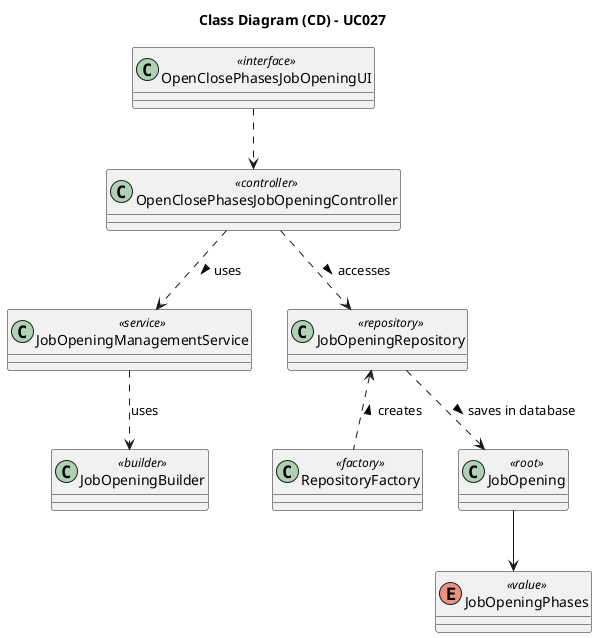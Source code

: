 @startuml
skinparam packageStyle rectangle
skinparam shadowing false

skinparam classAttributeIconSize 0

title Class Diagram (CD) - UC027

class OpenClosePhasesJobOpeningUI <<interface>>

class OpenClosePhasesJobOpeningController <<controller>>

class JobOpeningManagementService <<service>>

class JobOpeningBuilder <<builder>>

class JobOpeningRepository <<repository>>

class RepositoryFactory <<factory>>

class JobOpening <<root>>

enum JobOpeningPhases <<value>>

OpenClosePhasesJobOpeningUI ..> OpenClosePhasesJobOpeningController

OpenClosePhasesJobOpeningController ..> JobOpeningManagementService : uses >
OpenClosePhasesJobOpeningController ..> JobOpeningRepository : accesses >

JobOpeningManagementService ..> JobOpeningBuilder : uses

JobOpeningRepository <.. RepositoryFactory : creates <
JobOpeningRepository ..> JobOpening : saves in database >

JobOpening --> JobOpeningPhases

@enduml